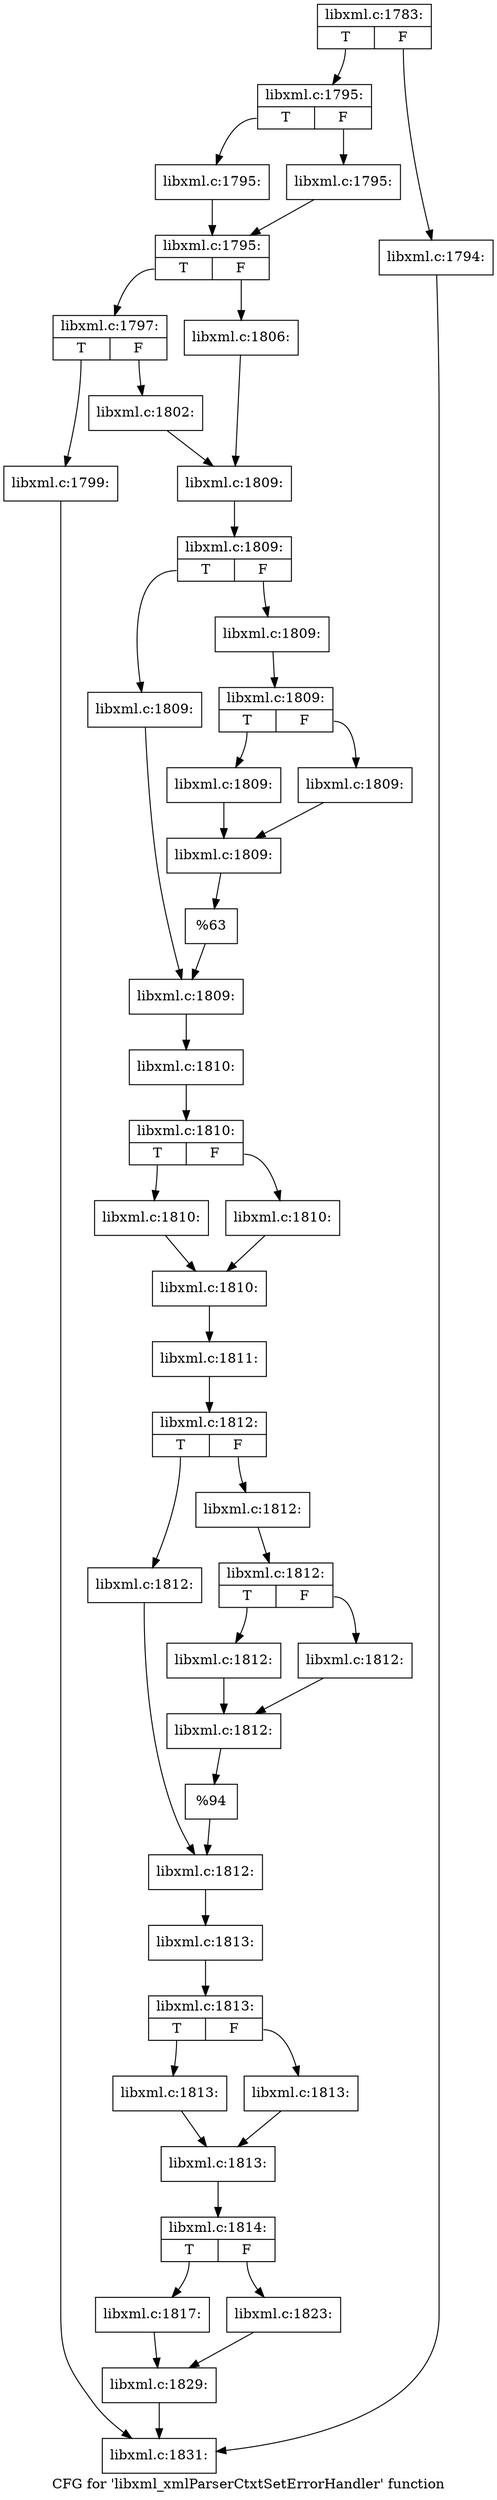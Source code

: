 digraph "CFG for 'libxml_xmlParserCtxtSetErrorHandler' function" {
	label="CFG for 'libxml_xmlParserCtxtSetErrorHandler' function";

	Node0x54709d0 [shape=record,label="{libxml.c:1783:|{<s0>T|<s1>F}}"];
	Node0x54709d0:s0 -> Node0x5473bb0;
	Node0x54709d0:s1 -> Node0x5473b60;
	Node0x5473b60 [shape=record,label="{libxml.c:1794:}"];
	Node0x5473b60 -> Node0x5653330;
	Node0x5473bb0 [shape=record,label="{libxml.c:1795:|{<s0>T|<s1>F}}"];
	Node0x5473bb0:s0 -> Node0x5474540;
	Node0x5473bb0:s1 -> Node0x5474590;
	Node0x5474540 [shape=record,label="{libxml.c:1795:}"];
	Node0x5474540 -> Node0x54745e0;
	Node0x5474590 [shape=record,label="{libxml.c:1795:}"];
	Node0x5474590 -> Node0x54745e0;
	Node0x54745e0 [shape=record,label="{libxml.c:1795:|{<s0>T|<s1>F}}"];
	Node0x54745e0:s0 -> Node0x5196590;
	Node0x54745e0:s1 -> Node0x5196630;
	Node0x5196590 [shape=record,label="{libxml.c:1797:|{<s0>T|<s1>F}}"];
	Node0x5196590:s0 -> Node0x5475fb0;
	Node0x5196590:s1 -> Node0x5476000;
	Node0x5475fb0 [shape=record,label="{libxml.c:1799:}"];
	Node0x5475fb0 -> Node0x5653330;
	Node0x5476000 [shape=record,label="{libxml.c:1802:}"];
	Node0x5476000 -> Node0x51965e0;
	Node0x5196630 [shape=record,label="{libxml.c:1806:}"];
	Node0x5196630 -> Node0x51965e0;
	Node0x51965e0 [shape=record,label="{libxml.c:1809:}"];
	Node0x51965e0 -> Node0x54772e0;
	Node0x54772e0 [shape=record,label="{libxml.c:1809:|{<s0>T|<s1>F}}"];
	Node0x54772e0:s0 -> Node0x5477580;
	Node0x54772e0:s1 -> Node0x5477620;
	Node0x5477580 [shape=record,label="{libxml.c:1809:}"];
	Node0x5477580 -> Node0x54775d0;
	Node0x5477620 [shape=record,label="{libxml.c:1809:}"];
	Node0x5477620 -> Node0x54779c0;
	Node0x54779c0 [shape=record,label="{libxml.c:1809:|{<s0>T|<s1>F}}"];
	Node0x54779c0:s0 -> Node0x5477bb0;
	Node0x54779c0:s1 -> Node0x5477c50;
	Node0x5477bb0 [shape=record,label="{libxml.c:1809:}"];
	Node0x5477bb0 -> Node0x5477c00;
	Node0x5477c50 [shape=record,label="{libxml.c:1809:}"];
	Node0x5477c50 -> Node0x5477c00;
	Node0x5477c00 [shape=record,label="{libxml.c:1809:}"];
	Node0x5477c00 -> Node0x5477920;
	Node0x5477920 [shape=record,label="{%63}"];
	Node0x5477920 -> Node0x54775d0;
	Node0x54775d0 [shape=record,label="{libxml.c:1809:}"];
	Node0x54775d0 -> Node0x5477240;
	Node0x5477240 [shape=record,label="{libxml.c:1810:}"];
	Node0x5477240 -> Node0x5478880;
	Node0x5478880 [shape=record,label="{libxml.c:1810:|{<s0>T|<s1>F}}"];
	Node0x5478880:s0 -> Node0x5478a40;
	Node0x5478880:s1 -> Node0x5478ae0;
	Node0x5478a40 [shape=record,label="{libxml.c:1810:}"];
	Node0x5478a40 -> Node0x5478a90;
	Node0x5478ae0 [shape=record,label="{libxml.c:1810:}"];
	Node0x5478ae0 -> Node0x5478a90;
	Node0x5478a90 [shape=record,label="{libxml.c:1810:}"];
	Node0x5478a90 -> Node0x5477290;
	Node0x5477290 [shape=record,label="{libxml.c:1811:}"];
	Node0x5477290 -> Node0x5479270;
	Node0x5479270 [shape=record,label="{libxml.c:1812:|{<s0>T|<s1>F}}"];
	Node0x5479270:s0 -> Node0x5479510;
	Node0x5479270:s1 -> Node0x54795b0;
	Node0x5479510 [shape=record,label="{libxml.c:1812:}"];
	Node0x5479510 -> Node0x5479560;
	Node0x54795b0 [shape=record,label="{libxml.c:1812:}"];
	Node0x54795b0 -> Node0x5479950;
	Node0x5479950 [shape=record,label="{libxml.c:1812:|{<s0>T|<s1>F}}"];
	Node0x5479950:s0 -> Node0x5479b40;
	Node0x5479950:s1 -> Node0x5479be0;
	Node0x5479b40 [shape=record,label="{libxml.c:1812:}"];
	Node0x5479b40 -> Node0x5479b90;
	Node0x5479be0 [shape=record,label="{libxml.c:1812:}"];
	Node0x5479be0 -> Node0x5479b90;
	Node0x5479b90 [shape=record,label="{libxml.c:1812:}"];
	Node0x5479b90 -> Node0x54798b0;
	Node0x54798b0 [shape=record,label="{%94}"];
	Node0x54798b0 -> Node0x5479560;
	Node0x5479560 [shape=record,label="{libxml.c:1812:}"];
	Node0x5479560 -> Node0x5477970;
	Node0x5477970 [shape=record,label="{libxml.c:1813:}"];
	Node0x5477970 -> Node0x547a810;
	Node0x547a810 [shape=record,label="{libxml.c:1813:|{<s0>T|<s1>F}}"];
	Node0x547a810:s0 -> Node0x547a9d0;
	Node0x547a810:s1 -> Node0x547aa70;
	Node0x547a9d0 [shape=record,label="{libxml.c:1813:}"];
	Node0x547a9d0 -> Node0x547aa20;
	Node0x547aa70 [shape=record,label="{libxml.c:1813:}"];
	Node0x547aa70 -> Node0x547aa20;
	Node0x547aa20 [shape=record,label="{libxml.c:1813:}"];
	Node0x547aa20 -> Node0x5479220;
	Node0x5479220 [shape=record,label="{libxml.c:1814:|{<s0>T|<s1>F}}"];
	Node0x5479220:s0 -> Node0x5479900;
	Node0x5479220:s1 -> Node0x547b270;
	Node0x5479900 [shape=record,label="{libxml.c:1817:}"];
	Node0x5479900 -> Node0x547b220;
	Node0x547b270 [shape=record,label="{libxml.c:1823:}"];
	Node0x547b270 -> Node0x547b220;
	Node0x547b220 [shape=record,label="{libxml.c:1829:}"];
	Node0x547b220 -> Node0x5653330;
	Node0x5653330 [shape=record,label="{libxml.c:1831:}"];
}
